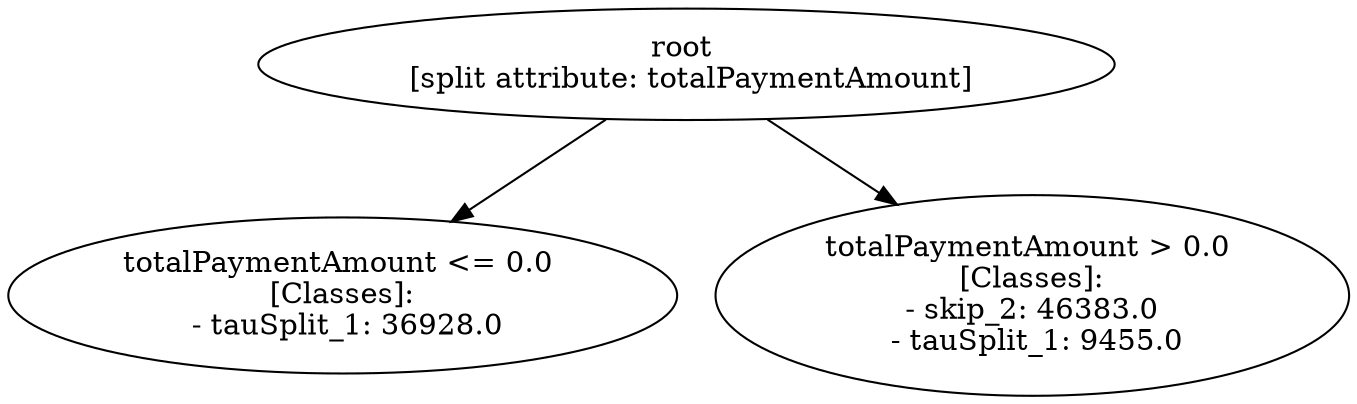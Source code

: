 // Road_Traffic_Fine_Management_Process-p_2-5
digraph "Road_Traffic_Fine_Management_Process-p_2-5" {
	"8999d52a-cb8c-4137-9cd7-ebe1d40adcd6" [label="root 
 [split attribute: totalPaymentAmount]"]
	"3e9da5d5-1d84-491b-af0b-25096a7749bd" [label="totalPaymentAmount <= 0.0 
 [Classes]: 
 - tauSplit_1: 36928.0"]
	"8999d52a-cb8c-4137-9cd7-ebe1d40adcd6" -> "3e9da5d5-1d84-491b-af0b-25096a7749bd"
	"ff092de3-7076-4a33-8b6c-d2ca75fc377a" [label="totalPaymentAmount > 0.0 
 [Classes]: 
 - skip_2: 46383.0 
 - tauSplit_1: 9455.0"]
	"8999d52a-cb8c-4137-9cd7-ebe1d40adcd6" -> "ff092de3-7076-4a33-8b6c-d2ca75fc377a"
}
